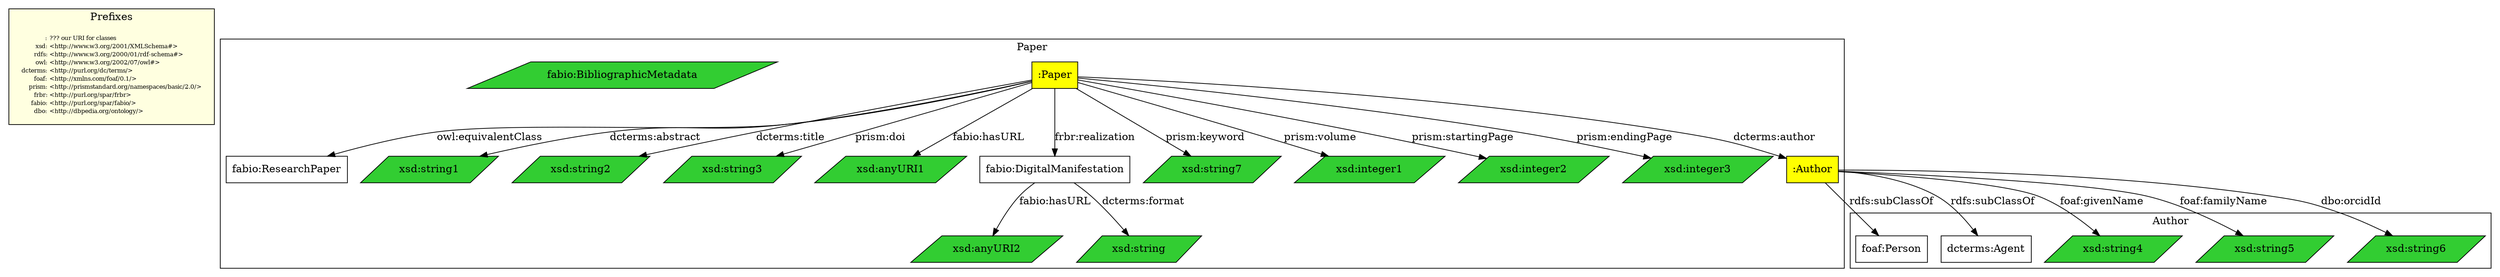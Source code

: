 digraph SCPE_Onto {
    subgraph cluster_prefixes {
        node [shape=none];
        prefixes [label=<<FONT POINT-SIZE="8">
<TABLE BORDER="0" CELLSPACING="0" CELLPADDING="1">
    <TR>
        <TD ALIGN="right">:</TD>
        <TD ALIGN="left">??? our URI for classes</TD>
    </TR>
    <TR>
        <TD ALIGN="right">xsd:</TD>
        <TD ALIGN="left">&lt;http://www.w3.org/2001/XMLSchema#&gt;</TD>
    </TR>
    <TR>
        <TD ALIGN="right">rdfs:</TD>
        <TD ALIGN="left">&lt;http://www.w3.org/2000/01/rdf-schema#&gt;</TD>
    </TR>
    <TR>
        <TD ALIGN="right">owl:</TD>
        <TD ALIGN="left">&lt;http://www.w3.org/2002/07/owl#&gt;</TD>
    </TR>
    <TR>
        <TD ALIGN="right">dcterms:</TD>
        <TD ALIGN="left">&lt;http://purl.org/dc/terms/&gt;</TD>
    </TR>
    <TR>
        <TD ALIGN="right">foaf:</TD>
        <TD ALIGN="left">&lt;http://xmlns.com/foaf/0.1/&gt;</TD>
    </TR>
    <TR>
        <TD ALIGN="right">prism:</TD>
        <TD ALIGN="left">&lt;http://prismstandard.org/namespaces/basic/2.0/&gt;</TD>
    </TR>
    <TR>
        <TD ALIGN="right">frbr:</TD>
        <TD ALIGN="left">&lt;http://purl.org/spar/frbr&gt;</TD>
    </TR>
    <TR>
        <TD ALIGN="right">fabio:</TD>
        <TD ALIGN="left">&lt;http://purl.org/spar/fabio/&gt;</TD>
    </TR>
    <TR>
        <TD ALIGN="right">dbo:</TD>
        <TD ALIGN="left">&lt;http://dbpedia.org/ontology/&gt;</TD>
    </TR>
</TABLE></FONT>>];
        label = Prefixes;
        style = filled
        fillcolor = lightyellow;
    }

    subgraph cluster_paper {
        label = "Paper";
        node [shape=parallelogram, fillcolor=limegreen, style=filled];
        edge [shape=onormal];

        ":Paper" [shape=box, fillcolor=yellow, style=filled];
        "fabio:ResearchPaper" [shape=box, fillcolor=white];
        ":Paper" -> "fabio:ResearchPaper" [label="owl:equivalentClass"];
        
        ":Paper" -> "xsd:string1" [label="dcterms:abstract"];
        ":Paper" -> "xsd:string2" [label="dcterms:title"];
        ":Paper" -> "xsd:string3" [label="prism:doi"];
        ":Paper" -> "xsd:anyURI1" [label="fabio:hasURL"];

        ":Paper" -> ":Author" [label="dcterms:author", shape=normal];
        ":Paper" -> "xsd:string7" [label="prism:keyword"];
        ":Paper" -> "xsd:integer1" [label="prism:volume"];
        ":Paper" -> "xsd:integer2" [label="prism:startingPage"];
        ":Paper" -> "xsd:integer3" [label="prism:endingPage"];
        
        "fabio:BibliographicMetadata"
        
        "fabio:DigitalManifestation" [shape=box, fillcolor=white];
        ":Paper" -> "fabio:DigitalManifestation" [label="frbr:realization"];
        "fabio:DigitalManifestation" -> "xsd:anyURI2" [label="fabio:hasURL"];
        "fabio:DigitalManifestation" -> "xsd:string" [label="dcterms:format"];
    }

    subgraph cluster_author {
        label = "Author";
        node [shape=parallelogram, fillcolor=limegreen, style=filled];
        edge [shape=onormal];

        ":Author" [shape=box, fillcolor=yellow, style=filled];
        "foaf:Person" [shape=box, fillcolor=white];
        ":Author" -> "foaf:Person" [label="rdfs:subClassOf"];
        "dcterms:Agent" [shape=box, fillcolor=white];
        ":Author" -> "dcterms:Agent" [label="rdfs:subClassOf"];

        ":Author" -> "xsd:string4" [label="foaf:givenName"];
        ":Author" -> "xsd:string5" [label="foaf:familyName"];
        ":Author" -> "xsd:string6" [label="dbo:orcidId"];
    }
}
